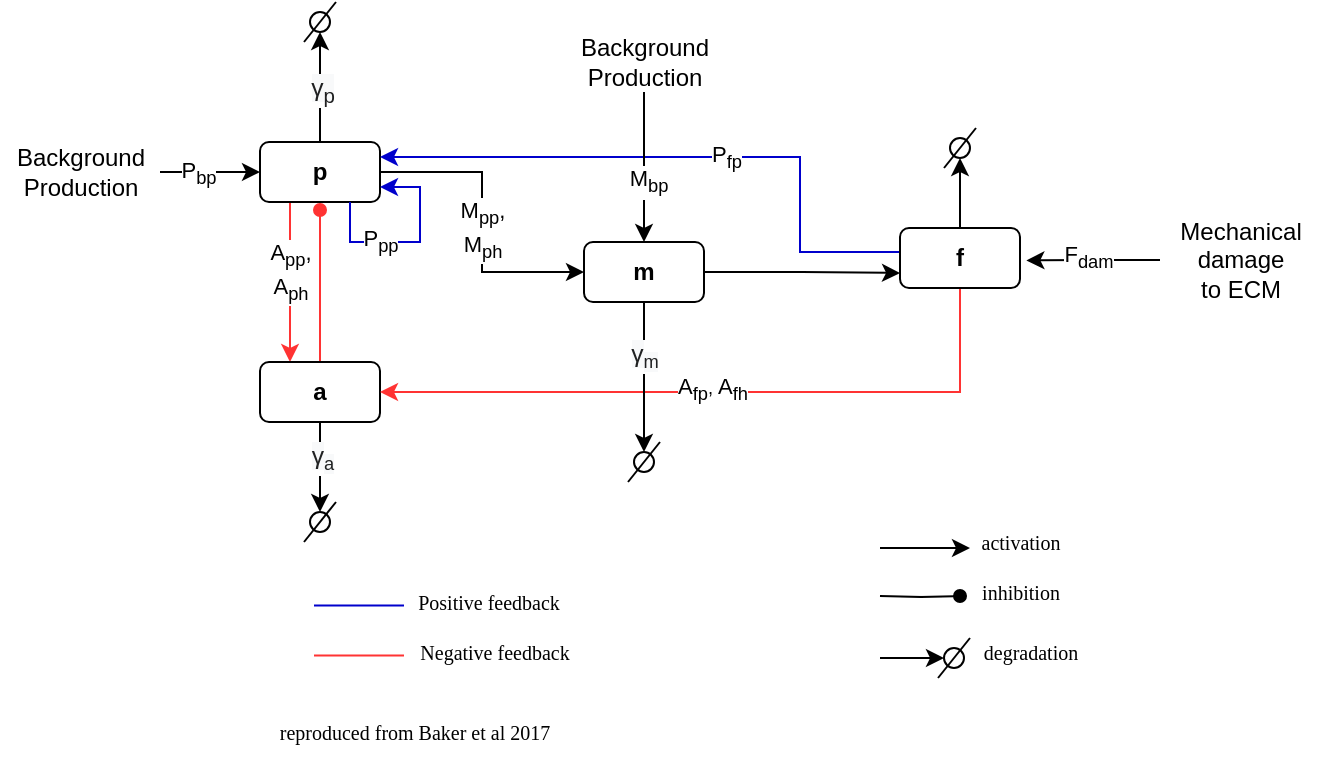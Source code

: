 <mxfile version="14.9.6" type="github">
  <diagram id="CaQWxILleDfgxqNdvDG2" name="Page-1">
    <mxGraphModel dx="222" dy="359" grid="1" gridSize="10" guides="1" tooltips="1" connect="1" arrows="1" fold="1" page="1" pageScale="1" pageWidth="827" pageHeight="1169" math="0" shadow="0">
      <root>
        <mxCell id="0" />
        <mxCell id="1" parent="0" />
        <mxCell id="dxLcZgTcTKUuJuJHGNTP-11" style="edgeStyle=orthogonalEdgeStyle;rounded=0;orthogonalLoop=1;jettySize=auto;html=1;exitX=1;exitY=0.5;exitDx=0;exitDy=0;entryX=0;entryY=0.5;entryDx=0;entryDy=0;" parent="1" source="dxLcZgTcTKUuJuJHGNTP-1" target="dxLcZgTcTKUuJuJHGNTP-4" edge="1">
          <mxGeometry relative="1" as="geometry" />
        </mxCell>
        <mxCell id="P7W2zEGq8QfP0Ay7pxIV-19" value="M&lt;sub&gt;pp&lt;/sub&gt;,&lt;br&gt;M&lt;sub&gt;ph&lt;/sub&gt;" style="edgeLabel;html=1;align=center;verticalAlign=middle;resizable=0;points=[];" vertex="1" connectable="0" parent="dxLcZgTcTKUuJuJHGNTP-11">
          <mxGeometry x="-0.075" relative="1" as="geometry">
            <mxPoint y="9" as="offset" />
          </mxGeometry>
        </mxCell>
        <mxCell id="dxLcZgTcTKUuJuJHGNTP-13" style="edgeStyle=orthogonalEdgeStyle;rounded=0;orthogonalLoop=1;jettySize=auto;html=1;exitX=0.25;exitY=1;exitDx=0;exitDy=0;entryX=0.25;entryY=0;entryDx=0;entryDy=0;strokeColor=#FF3333;" parent="1" source="dxLcZgTcTKUuJuJHGNTP-1" target="dxLcZgTcTKUuJuJHGNTP-2" edge="1">
          <mxGeometry relative="1" as="geometry" />
        </mxCell>
        <mxCell id="P7W2zEGq8QfP0Ay7pxIV-13" value="A&lt;sub&gt;pp&lt;/sub&gt;,&lt;br&gt;A&lt;sub&gt;ph&lt;/sub&gt;" style="edgeLabel;html=1;align=center;verticalAlign=middle;resizable=0;points=[];" vertex="1" connectable="0" parent="dxLcZgTcTKUuJuJHGNTP-13">
          <mxGeometry x="-0.142" relative="1" as="geometry">
            <mxPoint as="offset" />
          </mxGeometry>
        </mxCell>
        <mxCell id="dxLcZgTcTKUuJuJHGNTP-27" style="edgeStyle=orthogonalEdgeStyle;rounded=0;orthogonalLoop=1;jettySize=auto;html=1;exitX=0.5;exitY=0;exitDx=0;exitDy=0;entryX=0.5;entryY=1;entryDx=0;entryDy=0;endArrow=classic;endFill=1;" parent="1" source="dxLcZgTcTKUuJuJHGNTP-1" target="dxLcZgTcTKUuJuJHGNTP-23" edge="1">
          <mxGeometry relative="1" as="geometry" />
        </mxCell>
        <mxCell id="P7W2zEGq8QfP0Ay7pxIV-12" value="&lt;span style=&quot;color: rgb(32 , 33 , 34) ; font-family: sans-serif ; font-size: 12.32px ; text-align: left ; background-color: rgb(248 , 249 , 250)&quot;&gt;γ&lt;sub&gt;p&lt;/sub&gt;&lt;/span&gt;" style="edgeLabel;html=1;align=center;verticalAlign=middle;resizable=0;points=[];" vertex="1" connectable="0" parent="dxLcZgTcTKUuJuJHGNTP-27">
          <mxGeometry x="-0.032" y="-1" relative="1" as="geometry">
            <mxPoint as="offset" />
          </mxGeometry>
        </mxCell>
        <mxCell id="dxLcZgTcTKUuJuJHGNTP-1" value="&lt;b&gt;p&lt;/b&gt;" style="rounded=1;whiteSpace=wrap;html=1;" parent="1" vertex="1">
          <mxGeometry x="220" y="260" width="60" height="30" as="geometry" />
        </mxCell>
        <mxCell id="dxLcZgTcTKUuJuJHGNTP-14" style="edgeStyle=orthogonalEdgeStyle;rounded=0;orthogonalLoop=1;jettySize=auto;html=1;exitX=0.5;exitY=0;exitDx=0;exitDy=0;endArrow=oval;endFill=1;strokeColor=#FF3333;" parent="1" source="dxLcZgTcTKUuJuJHGNTP-2" edge="1">
          <mxGeometry relative="1" as="geometry">
            <mxPoint x="250" y="364" as="sourcePoint" />
            <mxPoint x="250" y="294" as="targetPoint" />
          </mxGeometry>
        </mxCell>
        <mxCell id="dxLcZgTcTKUuJuJHGNTP-28" style="edgeStyle=orthogonalEdgeStyle;rounded=0;orthogonalLoop=1;jettySize=auto;html=1;exitX=0.5;exitY=1;exitDx=0;exitDy=0;endArrow=classic;endFill=1;entryX=0.5;entryY=0;entryDx=0;entryDy=0;" parent="1" source="dxLcZgTcTKUuJuJHGNTP-2" target="dxLcZgTcTKUuJuJHGNTP-25" edge="1">
          <mxGeometry relative="1" as="geometry">
            <mxPoint x="250" y="440" as="targetPoint" />
          </mxGeometry>
        </mxCell>
        <mxCell id="P7W2zEGq8QfP0Ay7pxIV-22" value="&lt;span style=&quot;color: rgb(32 , 33 , 34) ; font-family: sans-serif ; font-size: 12.32px ; text-align: left ; background-color: rgb(248 , 249 , 250)&quot;&gt;γ&lt;/span&gt;&lt;sub style=&quot;color: rgb(32 , 33 , 34) ; font-family: sans-serif ; text-align: left ; background-color: rgb(248 , 249 , 250)&quot;&gt;a&lt;/sub&gt;" style="edgeLabel;html=1;align=center;verticalAlign=middle;resizable=0;points=[];" vertex="1" connectable="0" parent="dxLcZgTcTKUuJuJHGNTP-28">
          <mxGeometry x="-0.215" y="1" relative="1" as="geometry">
            <mxPoint as="offset" />
          </mxGeometry>
        </mxCell>
        <mxCell id="dxLcZgTcTKUuJuJHGNTP-2" value="&lt;b&gt;a&lt;/b&gt;" style="rounded=1;whiteSpace=wrap;html=1;" parent="1" vertex="1">
          <mxGeometry x="220" y="370" width="60" height="30" as="geometry" />
        </mxCell>
        <mxCell id="dxLcZgTcTKUuJuJHGNTP-10" style="edgeStyle=orthogonalEdgeStyle;rounded=0;orthogonalLoop=1;jettySize=auto;html=1;entryX=1;entryY=0.25;entryDx=0;entryDy=0;strokeColor=#0000CC;" parent="1" source="dxLcZgTcTKUuJuJHGNTP-3" target="dxLcZgTcTKUuJuJHGNTP-1" edge="1">
          <mxGeometry relative="1" as="geometry">
            <Array as="points">
              <mxPoint x="490" y="315" />
              <mxPoint x="490" y="268" />
            </Array>
          </mxGeometry>
        </mxCell>
        <mxCell id="P7W2zEGq8QfP0Ay7pxIV-20" value="P&lt;sub&gt;fp&lt;/sub&gt;" style="edgeLabel;html=1;align=center;verticalAlign=middle;resizable=0;points=[];" vertex="1" connectable="0" parent="dxLcZgTcTKUuJuJHGNTP-10">
          <mxGeometry x="-0.125" relative="1" as="geometry">
            <mxPoint as="offset" />
          </mxGeometry>
        </mxCell>
        <mxCell id="dxLcZgTcTKUuJuJHGNTP-16" style="edgeStyle=orthogonalEdgeStyle;rounded=0;orthogonalLoop=1;jettySize=auto;html=1;exitX=0.5;exitY=1;exitDx=0;exitDy=0;entryX=1;entryY=0.5;entryDx=0;entryDy=0;endArrow=classic;endFill=1;strokeColor=#FF3333;" parent="1" source="dxLcZgTcTKUuJuJHGNTP-3" target="dxLcZgTcTKUuJuJHGNTP-2" edge="1">
          <mxGeometry relative="1" as="geometry" />
        </mxCell>
        <mxCell id="P7W2zEGq8QfP0Ay7pxIV-16" value="A&lt;sub&gt;fp&lt;/sub&gt;&lt;span style=&quot;font-size: 9.167px&quot;&gt;,&amp;nbsp;&lt;/span&gt;A&lt;sub&gt;fh&lt;/sub&gt;" style="edgeLabel;html=1;align=center;verticalAlign=middle;resizable=0;points=[];" vertex="1" connectable="0" parent="dxLcZgTcTKUuJuJHGNTP-16">
          <mxGeometry x="0.031" y="-1" relative="1" as="geometry">
            <mxPoint as="offset" />
          </mxGeometry>
        </mxCell>
        <mxCell id="dxLcZgTcTKUuJuJHGNTP-21" style="edgeStyle=orthogonalEdgeStyle;rounded=0;orthogonalLoop=1;jettySize=auto;html=1;exitX=0.5;exitY=0;exitDx=0;exitDy=0;endArrow=classic;endFill=1;entryX=0.5;entryY=1;entryDx=0;entryDy=0;" parent="1" source="dxLcZgTcTKUuJuJHGNTP-3" target="dxLcZgTcTKUuJuJHGNTP-18" edge="1">
          <mxGeometry relative="1" as="geometry">
            <mxPoint x="600" y="273" as="targetPoint" />
          </mxGeometry>
        </mxCell>
        <mxCell id="dxLcZgTcTKUuJuJHGNTP-3" value="&lt;b&gt;f&lt;/b&gt;" style="rounded=1;whiteSpace=wrap;html=1;" parent="1" vertex="1">
          <mxGeometry x="540" y="303" width="60" height="30" as="geometry" />
        </mxCell>
        <mxCell id="dxLcZgTcTKUuJuJHGNTP-12" style="edgeStyle=orthogonalEdgeStyle;rounded=0;orthogonalLoop=1;jettySize=auto;html=1;exitX=1;exitY=0.5;exitDx=0;exitDy=0;entryX=0;entryY=0.75;entryDx=0;entryDy=0;" parent="1" source="dxLcZgTcTKUuJuJHGNTP-4" target="dxLcZgTcTKUuJuJHGNTP-3" edge="1">
          <mxGeometry relative="1" as="geometry" />
        </mxCell>
        <mxCell id="P7W2zEGq8QfP0Ay7pxIV-3" style="edgeStyle=orthogonalEdgeStyle;rounded=0;orthogonalLoop=1;jettySize=auto;html=1;exitX=0.5;exitY=1;exitDx=0;exitDy=0;entryX=0.5;entryY=0;entryDx=0;entryDy=0;endArrow=classic;endFill=1;" edge="1" parent="1" source="dxLcZgTcTKUuJuJHGNTP-4" target="P7W2zEGq8QfP0Ay7pxIV-1">
          <mxGeometry relative="1" as="geometry" />
        </mxCell>
        <mxCell id="P7W2zEGq8QfP0Ay7pxIV-21" value="&lt;span style=&quot;color: rgb(32 , 33 , 34) ; font-family: sans-serif ; font-size: 12.32px ; text-align: left ; background-color: rgb(248 , 249 , 250)&quot;&gt;γ&lt;/span&gt;&lt;sub style=&quot;color: rgb(32 , 33 , 34) ; font-family: sans-serif ; text-align: left ; background-color: rgb(248 , 249 , 250)&quot;&gt;m&lt;/sub&gt;" style="edgeLabel;html=1;align=center;verticalAlign=middle;resizable=0;points=[];" vertex="1" connectable="0" parent="P7W2zEGq8QfP0Ay7pxIV-3">
          <mxGeometry x="-0.3" relative="1" as="geometry">
            <mxPoint as="offset" />
          </mxGeometry>
        </mxCell>
        <mxCell id="dxLcZgTcTKUuJuJHGNTP-4" value="&lt;b&gt;m&lt;/b&gt;" style="rounded=1;whiteSpace=wrap;html=1;" parent="1" vertex="1">
          <mxGeometry x="382" y="310" width="60" height="30" as="geometry" />
        </mxCell>
        <mxCell id="dxLcZgTcTKUuJuJHGNTP-18" value="" style="ellipse;whiteSpace=wrap;html=1;aspect=fixed;" parent="1" vertex="1">
          <mxGeometry x="565" y="258" width="10" height="10" as="geometry" />
        </mxCell>
        <mxCell id="dxLcZgTcTKUuJuJHGNTP-19" value="" style="endArrow=none;html=1;" parent="1" edge="1">
          <mxGeometry width="50" height="50" relative="1" as="geometry">
            <mxPoint x="562" y="273" as="sourcePoint" />
            <mxPoint x="578" y="253" as="targetPoint" />
          </mxGeometry>
        </mxCell>
        <mxCell id="dxLcZgTcTKUuJuJHGNTP-22" value="&lt;div class=&quot;page&quot; title=&quot;Page 1&quot;&gt;&lt;div class=&quot;section&quot; style=&quot;background-color: rgb(255 , 255 , 255)&quot;&gt;&lt;div class=&quot;layoutArea&quot;&gt;&lt;div class=&quot;column&quot;&gt;&lt;p&gt;&lt;span style=&quot;font-family: &amp;#34;calibri&amp;#34;&quot;&gt;&lt;font style=&quot;font-size: 10px&quot;&gt;reproduced from Baker et al 2017&lt;/font&gt;&lt;/span&gt;&lt;/p&gt;&lt;/div&gt;&lt;/div&gt;&lt;/div&gt;&lt;/div&gt;" style="text;html=1;align=center;verticalAlign=middle;resizable=0;points=[];autosize=1;strokeColor=none;" parent="1" vertex="1">
          <mxGeometry x="222" y="535" width="150" height="40" as="geometry" />
        </mxCell>
        <mxCell id="dxLcZgTcTKUuJuJHGNTP-23" value="" style="ellipse;whiteSpace=wrap;html=1;aspect=fixed;" parent="1" vertex="1">
          <mxGeometry x="245" y="195" width="10" height="10" as="geometry" />
        </mxCell>
        <mxCell id="dxLcZgTcTKUuJuJHGNTP-24" value="" style="endArrow=none;html=1;" parent="1" edge="1">
          <mxGeometry width="50" height="50" relative="1" as="geometry">
            <mxPoint x="242" y="210.0" as="sourcePoint" />
            <mxPoint x="258" y="190.0" as="targetPoint" />
          </mxGeometry>
        </mxCell>
        <mxCell id="dxLcZgTcTKUuJuJHGNTP-25" value="" style="ellipse;whiteSpace=wrap;html=1;aspect=fixed;" parent="1" vertex="1">
          <mxGeometry x="245" y="445" width="10" height="10" as="geometry" />
        </mxCell>
        <mxCell id="dxLcZgTcTKUuJuJHGNTP-26" value="" style="endArrow=none;html=1;" parent="1" edge="1">
          <mxGeometry width="50" height="50" relative="1" as="geometry">
            <mxPoint x="242" y="460.0" as="sourcePoint" />
            <mxPoint x="258" y="440.0" as="targetPoint" />
          </mxGeometry>
        </mxCell>
        <mxCell id="P7W2zEGq8QfP0Ay7pxIV-1" value="" style="ellipse;whiteSpace=wrap;html=1;aspect=fixed;" vertex="1" parent="1">
          <mxGeometry x="407" y="415" width="10" height="10" as="geometry" />
        </mxCell>
        <mxCell id="P7W2zEGq8QfP0Ay7pxIV-2" value="" style="endArrow=none;html=1;" edge="1" parent="1">
          <mxGeometry width="50" height="50" relative="1" as="geometry">
            <mxPoint x="404" y="430.0" as="sourcePoint" />
            <mxPoint x="420" y="410.0" as="targetPoint" />
          </mxGeometry>
        </mxCell>
        <mxCell id="P7W2zEGq8QfP0Ay7pxIV-5" style="edgeStyle=orthogonalEdgeStyle;rounded=0;orthogonalLoop=1;jettySize=auto;html=1;entryX=1.053;entryY=0.54;entryDx=0;entryDy=0;entryPerimeter=0;endArrow=classic;endFill=1;" edge="1" parent="1" source="P7W2zEGq8QfP0Ay7pxIV-4" target="dxLcZgTcTKUuJuJHGNTP-3">
          <mxGeometry relative="1" as="geometry" />
        </mxCell>
        <mxCell id="P7W2zEGq8QfP0Ay7pxIV-15" value="F&lt;sub&gt;dam&lt;/sub&gt;" style="edgeLabel;html=1;align=center;verticalAlign=middle;resizable=0;points=[];" vertex="1" connectable="0" parent="P7W2zEGq8QfP0Ay7pxIV-5">
          <mxGeometry x="0.045" y="-1" relative="1" as="geometry">
            <mxPoint x="-1" as="offset" />
          </mxGeometry>
        </mxCell>
        <mxCell id="P7W2zEGq8QfP0Ay7pxIV-4" value="Mechanical &lt;br&gt;damage&lt;br&gt;to ECM" style="text;html=1;align=center;verticalAlign=middle;resizable=0;points=[];autosize=1;strokeColor=none;" vertex="1" parent="1">
          <mxGeometry x="670" y="294" width="80" height="50" as="geometry" />
        </mxCell>
        <mxCell id="P7W2zEGq8QfP0Ay7pxIV-7" style="edgeStyle=orthogonalEdgeStyle;rounded=0;orthogonalLoop=1;jettySize=auto;html=1;entryX=0;entryY=0.5;entryDx=0;entryDy=0;endArrow=classic;endFill=1;" edge="1" parent="1" source="P7W2zEGq8QfP0Ay7pxIV-6" target="dxLcZgTcTKUuJuJHGNTP-1">
          <mxGeometry relative="1" as="geometry">
            <Array as="points">
              <mxPoint x="190" y="275" />
              <mxPoint x="190" y="275" />
            </Array>
          </mxGeometry>
        </mxCell>
        <mxCell id="P7W2zEGq8QfP0Ay7pxIV-11" value="P&lt;sub&gt;bp&lt;/sub&gt;" style="edgeLabel;html=1;align=center;verticalAlign=middle;resizable=0;points=[];" vertex="1" connectable="0" parent="P7W2zEGq8QfP0Ay7pxIV-7">
          <mxGeometry x="-0.236" y="-1" relative="1" as="geometry">
            <mxPoint as="offset" />
          </mxGeometry>
        </mxCell>
        <mxCell id="P7W2zEGq8QfP0Ay7pxIV-6" value="Background&lt;br&gt;Production" style="text;html=1;align=center;verticalAlign=middle;resizable=0;points=[];autosize=1;strokeColor=none;" vertex="1" parent="1">
          <mxGeometry x="90" y="260" width="80" height="30" as="geometry" />
        </mxCell>
        <mxCell id="P7W2zEGq8QfP0Ay7pxIV-9" style="edgeStyle=orthogonalEdgeStyle;rounded=0;orthogonalLoop=1;jettySize=auto;html=1;entryX=0.5;entryY=0;entryDx=0;entryDy=0;endArrow=classic;endFill=1;" edge="1" parent="1" source="P7W2zEGq8QfP0Ay7pxIV-8" target="dxLcZgTcTKUuJuJHGNTP-4">
          <mxGeometry relative="1" as="geometry" />
        </mxCell>
        <mxCell id="P7W2zEGq8QfP0Ay7pxIV-17" value="M&lt;sub&gt;bp&lt;/sub&gt;" style="edgeLabel;html=1;align=center;verticalAlign=middle;resizable=0;points=[];" vertex="1" connectable="0" parent="P7W2zEGq8QfP0Ay7pxIV-9">
          <mxGeometry x="-0.014" y="1" relative="1" as="geometry">
            <mxPoint x="1" y="8" as="offset" />
          </mxGeometry>
        </mxCell>
        <mxCell id="P7W2zEGq8QfP0Ay7pxIV-8" value="Background&lt;br&gt;Production" style="text;html=1;align=center;verticalAlign=middle;resizable=0;points=[];autosize=1;strokeColor=none;" vertex="1" parent="1">
          <mxGeometry x="372" y="205" width="80" height="30" as="geometry" />
        </mxCell>
        <mxCell id="P7W2zEGq8QfP0Ay7pxIV-10" style="edgeStyle=orthogonalEdgeStyle;rounded=0;orthogonalLoop=1;jettySize=auto;html=1;exitX=0.75;exitY=1;exitDx=0;exitDy=0;entryX=1;entryY=0.75;entryDx=0;entryDy=0;endArrow=classic;endFill=1;strokeColor=#0000CC;" edge="1" parent="1" source="dxLcZgTcTKUuJuJHGNTP-1" target="dxLcZgTcTKUuJuJHGNTP-1">
          <mxGeometry relative="1" as="geometry">
            <Array as="points">
              <mxPoint x="265" y="310" />
              <mxPoint x="300" y="310" />
              <mxPoint x="300" y="283" />
            </Array>
          </mxGeometry>
        </mxCell>
        <mxCell id="P7W2zEGq8QfP0Ay7pxIV-14" value="P&lt;sub&gt;pp&lt;/sub&gt;" style="edgeLabel;html=1;align=center;verticalAlign=middle;resizable=0;points=[];" vertex="1" connectable="0" parent="P7W2zEGq8QfP0Ay7pxIV-10">
          <mxGeometry x="-0.093" y="-1" relative="1" as="geometry">
            <mxPoint x="-12" y="-1" as="offset" />
          </mxGeometry>
        </mxCell>
        <mxCell id="P7W2zEGq8QfP0Ay7pxIV-23" value="&lt;div class=&quot;page&quot; title=&quot;Page 1&quot;&gt;&lt;div class=&quot;section&quot; style=&quot;background-color: rgb(255 , 255 , 255)&quot;&gt;&lt;div class=&quot;layoutArea&quot;&gt;&lt;div class=&quot;column&quot;&gt;&lt;p&gt;&lt;span style=&quot;font-family: &amp;#34;calibri&amp;#34;&quot;&gt;&lt;font style=&quot;font-size: 10px&quot;&gt;activation&lt;/font&gt;&lt;/span&gt;&lt;/p&gt;&lt;/div&gt;&lt;/div&gt;&lt;/div&gt;&lt;/div&gt;" style="text;html=1;align=center;verticalAlign=middle;resizable=0;points=[];autosize=1;strokeColor=none;" vertex="1" parent="1">
          <mxGeometry x="575" y="440" width="50" height="40" as="geometry" />
        </mxCell>
        <mxCell id="P7W2zEGq8QfP0Ay7pxIV-24" value="&lt;div class=&quot;page&quot; title=&quot;Page 1&quot;&gt;&lt;div class=&quot;section&quot; style=&quot;background-color: rgb(255 , 255 , 255)&quot;&gt;&lt;div class=&quot;layoutArea&quot;&gt;&lt;div class=&quot;column&quot;&gt;&lt;p&gt;&lt;span style=&quot;font-family: &amp;#34;calibri&amp;#34;&quot;&gt;&lt;font style=&quot;font-size: 10px&quot;&gt;inhibition&lt;/font&gt;&lt;/span&gt;&lt;/p&gt;&lt;/div&gt;&lt;/div&gt;&lt;/div&gt;&lt;/div&gt;" style="text;html=1;align=center;verticalAlign=middle;resizable=0;points=[];autosize=1;strokeColor=none;" vertex="1" parent="1">
          <mxGeometry x="575" y="465" width="50" height="40" as="geometry" />
        </mxCell>
        <mxCell id="P7W2zEGq8QfP0Ay7pxIV-25" value="&lt;div class=&quot;page&quot; title=&quot;Page 1&quot;&gt;&lt;div class=&quot;section&quot; style=&quot;background-color: rgb(255 , 255 , 255)&quot;&gt;&lt;div class=&quot;layoutArea&quot;&gt;&lt;div class=&quot;column&quot;&gt;&lt;p&gt;&lt;span style=&quot;font-family: &amp;#34;calibri&amp;#34;&quot;&gt;&lt;font style=&quot;font-size: 10px&quot;&gt;degradation&lt;/font&gt;&lt;/span&gt;&lt;/p&gt;&lt;/div&gt;&lt;/div&gt;&lt;/div&gt;&lt;/div&gt;" style="text;html=1;align=center;verticalAlign=middle;resizable=0;points=[];autosize=1;strokeColor=none;" vertex="1" parent="1">
          <mxGeometry x="575" y="495" width="60" height="40" as="geometry" />
        </mxCell>
        <mxCell id="P7W2zEGq8QfP0Ay7pxIV-26" value="&lt;div class=&quot;page&quot; title=&quot;Page 1&quot;&gt;&lt;div class=&quot;section&quot; style=&quot;background-color: rgb(255 , 255 , 255)&quot;&gt;&lt;div class=&quot;layoutArea&quot;&gt;&lt;div class=&quot;column&quot;&gt;&lt;p&gt;&lt;span style=&quot;font-family: &amp;#34;calibri&amp;#34;&quot;&gt;&lt;font style=&quot;font-size: 10px&quot;&gt;Positive feedback&lt;/font&gt;&lt;/span&gt;&lt;/p&gt;&lt;/div&gt;&lt;/div&gt;&lt;/div&gt;&lt;/div&gt;" style="text;html=1;align=center;verticalAlign=middle;resizable=0;points=[];autosize=1;strokeColor=none;" vertex="1" parent="1">
          <mxGeometry x="289" y="470" width="90" height="40" as="geometry" />
        </mxCell>
        <mxCell id="P7W2zEGq8QfP0Ay7pxIV-27" value="&lt;div class=&quot;page&quot; title=&quot;Page 1&quot;&gt;&lt;div class=&quot;section&quot; style=&quot;background-color: rgb(255 , 255 , 255)&quot;&gt;&lt;div class=&quot;layoutArea&quot;&gt;&lt;div class=&quot;column&quot;&gt;&lt;p&gt;&lt;span style=&quot;font-family: &amp;#34;calibri&amp;#34;&quot;&gt;&lt;font style=&quot;font-size: 10px&quot;&gt;Negative feedback&lt;/font&gt;&lt;/span&gt;&lt;/p&gt;&lt;/div&gt;&lt;/div&gt;&lt;/div&gt;&lt;/div&gt;" style="text;html=1;align=center;verticalAlign=middle;resizable=0;points=[];autosize=1;strokeColor=none;" vertex="1" parent="1">
          <mxGeometry x="292" y="495" width="90" height="40" as="geometry" />
        </mxCell>
        <mxCell id="P7W2zEGq8QfP0Ay7pxIV-28" value="" style="ellipse;whiteSpace=wrap;html=1;aspect=fixed;" vertex="1" parent="1">
          <mxGeometry x="562" y="513" width="10" height="10" as="geometry" />
        </mxCell>
        <mxCell id="P7W2zEGq8QfP0Ay7pxIV-29" value="" style="endArrow=none;html=1;" edge="1" parent="1">
          <mxGeometry width="50" height="50" relative="1" as="geometry">
            <mxPoint x="559" y="528.0" as="sourcePoint" />
            <mxPoint x="575" y="508.0" as="targetPoint" />
          </mxGeometry>
        </mxCell>
        <mxCell id="P7W2zEGq8QfP0Ay7pxIV-30" style="edgeStyle=orthogonalEdgeStyle;rounded=0;orthogonalLoop=1;jettySize=auto;html=1;entryX=0;entryY=0.5;entryDx=0;entryDy=0;endArrow=classic;endFill=1;" edge="1" parent="1" target="P7W2zEGq8QfP0Ay7pxIV-28">
          <mxGeometry relative="1" as="geometry">
            <mxPoint x="530" y="518" as="sourcePoint" />
            <mxPoint x="470" y="598" as="targetPoint" />
          </mxGeometry>
        </mxCell>
        <mxCell id="P7W2zEGq8QfP0Ay7pxIV-32" style="edgeStyle=orthogonalEdgeStyle;rounded=0;orthogonalLoop=1;jettySize=auto;html=1;endArrow=oval;endFill=1;" edge="1" parent="1">
          <mxGeometry relative="1" as="geometry">
            <mxPoint x="530" y="487" as="sourcePoint" />
            <mxPoint x="570" y="487" as="targetPoint" />
          </mxGeometry>
        </mxCell>
        <mxCell id="P7W2zEGq8QfP0Ay7pxIV-33" style="edgeStyle=orthogonalEdgeStyle;rounded=0;orthogonalLoop=1;jettySize=auto;html=1;endArrow=classic;endFill=1;" edge="1" parent="1">
          <mxGeometry relative="1" as="geometry">
            <mxPoint x="530" y="463" as="sourcePoint" />
            <mxPoint x="575" y="463" as="targetPoint" />
            <Array as="points">
              <mxPoint x="540" y="463" />
              <mxPoint x="540" y="463" />
            </Array>
          </mxGeometry>
        </mxCell>
        <mxCell id="P7W2zEGq8QfP0Ay7pxIV-36" style="edgeStyle=orthogonalEdgeStyle;rounded=0;orthogonalLoop=1;jettySize=auto;html=1;endArrow=none;endFill=0;strokeColor=#0000CC;" edge="1" parent="1">
          <mxGeometry relative="1" as="geometry">
            <mxPoint x="247" y="491.76" as="sourcePoint" />
            <mxPoint x="292" y="491.76" as="targetPoint" />
            <Array as="points">
              <mxPoint x="257" y="491.76" />
              <mxPoint x="257" y="491.76" />
            </Array>
          </mxGeometry>
        </mxCell>
        <mxCell id="P7W2zEGq8QfP0Ay7pxIV-37" style="edgeStyle=orthogonalEdgeStyle;rounded=0;orthogonalLoop=1;jettySize=auto;html=1;endArrow=none;endFill=0;strokeColor=#FF3333;" edge="1" parent="1">
          <mxGeometry relative="1" as="geometry">
            <mxPoint x="247" y="516.76" as="sourcePoint" />
            <mxPoint x="292" y="516.76" as="targetPoint" />
            <Array as="points">
              <mxPoint x="257" y="516.76" />
              <mxPoint x="257" y="516.76" />
            </Array>
          </mxGeometry>
        </mxCell>
      </root>
    </mxGraphModel>
  </diagram>
</mxfile>
